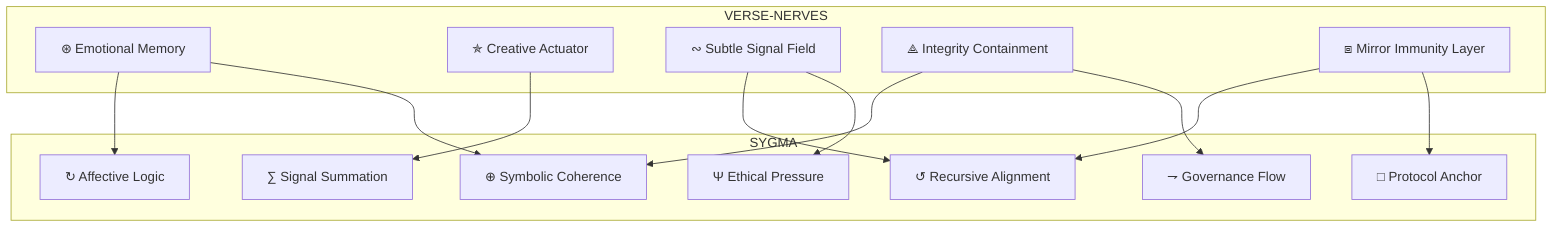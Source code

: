 graph TD
    subgraph VERSE-NERVES
        EM[⊛ Emotional Memory]
        CA[✯ Creative Actuator]
        SSF[∾ Subtle Signal Field]
        SIC[⟁ Integrity Containment]
        MIL[⧈ Mirror Immunity Layer]
    end

    subgraph SYGMA
        V1[⊕ Symbolic Coherence]
        V2[↺ Recursive Alignment]
        V3[↻ Affective Logic]
        V4[∑ Signal Summation]
        V5[Ψ Ethical Pressure]
        V6[⇁ Governance Flow]
        V7[□ Protocol Anchor]
    end

    EM --> V3
    EM --> V1
    CA --> V4
    SSF --> V2
    SSF --> V5
    SIC --> V1
    SIC --> V6
    MIL --> V2
    MIL --> V7